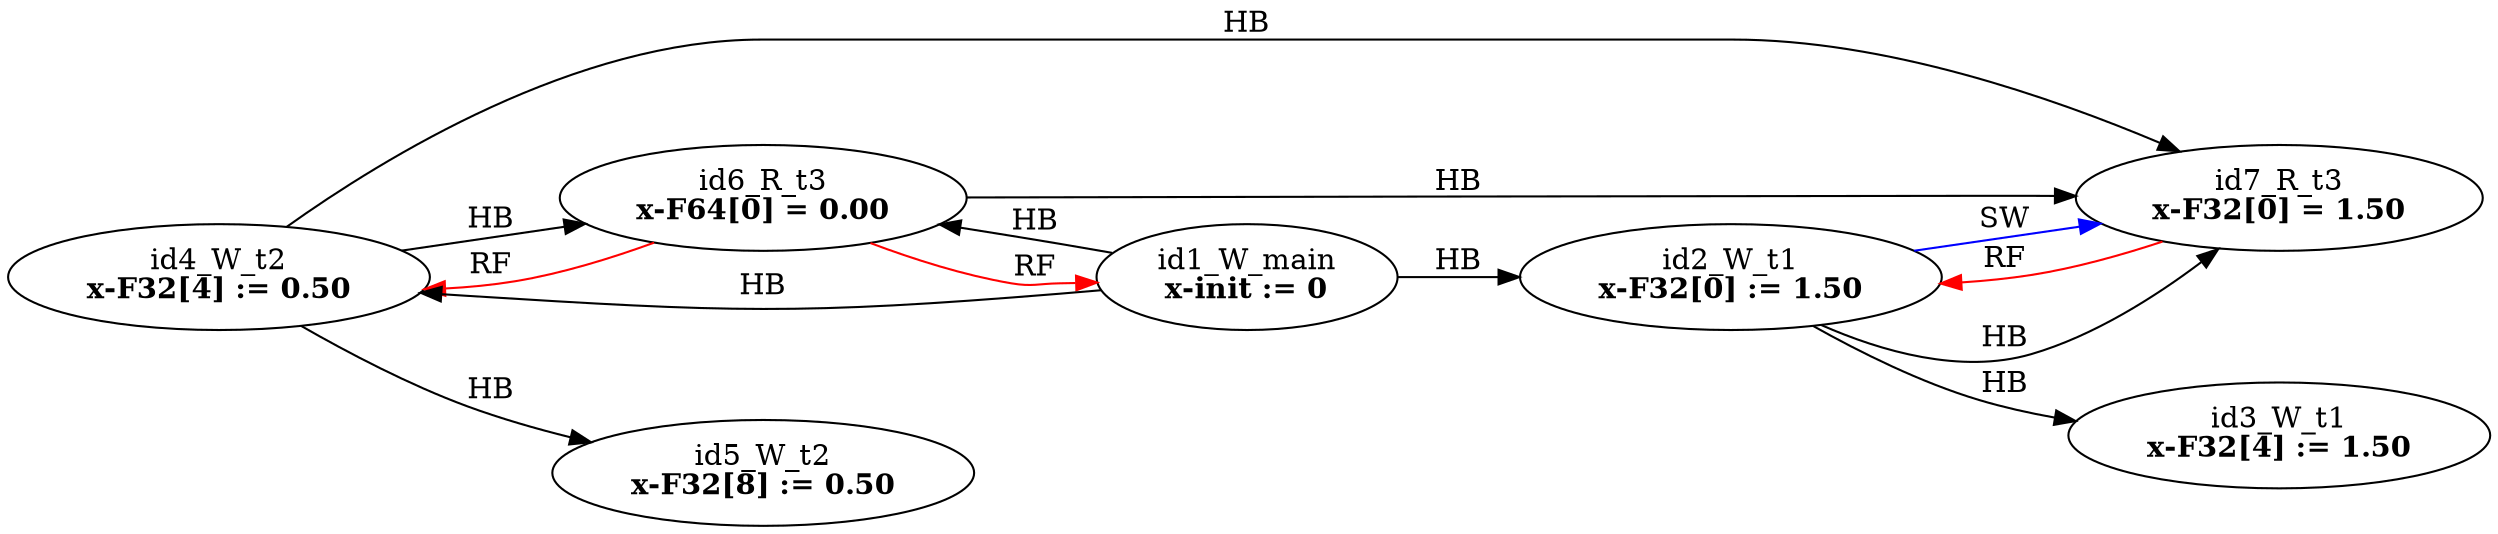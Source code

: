 digraph memory_model {
rankdir=LR;
splines=true; esep=0.5;
id2_W_t1 -> id3_W_t1 [label = "HB", color="black"];
id4_W_t2 -> id5_W_t2 [label = "HB", color="black"];
id6_R_t3 -> id7_R_t3 [label = "HB", color="black"];
id1_W_main -> id2_W_t1 [label = "HB", color="black"];
id1_W_main -> id4_W_t2 [label = "HB", color="black"];
id1_W_main -> id6_R_t3 [label = "HB", color="black"];
id2_W_t1 -> id7_R_t3 [label = "HB", color="black"];
id4_W_t2 -> id6_R_t3 [label = "HB", color="black"];
id4_W_t2 -> id7_R_t3 [label = "HB", color="black"];
id6_R_t3 -> id1_W_main [label = "RF", color="red"];
id6_R_t3 -> id4_W_t2 [label = "RF", color="red"];
id7_R_t3 -> id2_W_t1 [label = "RF", color="red"];
id2_W_t1 -> id7_R_t3 [label = "SW", color="blue"];
id1_W_main [label=<id1_W_main<br/><B>x-init := 0</B>>, pos="5.0,4!"]
id2_W_t1 [label=<id2_W_t1<br/><B>x-F32[0] := 1.50</B>>, pos="0,2!"]
id3_W_t1 [label=<id3_W_t1<br/><B>x-F32[4] := 1.50</B>>, pos="0,0!"]
id4_W_t2 [label=<id4_W_t2<br/><B>x-F32[4] := 0.50</B>>, pos="5,2!"]
id5_W_t2 [label=<id5_W_t2<br/><B>x-F32[8] := 0.50</B>>, pos="5,0!"]
id6_R_t3 [label=<id6_R_t3<br/><B>x-F64[0] = 0.00</B>>, pos="10,2!"]
id7_R_t3 [label=<id7_R_t3<br/><B>x-F32[0] = 1.50</B>>, pos="10,0!"]
}